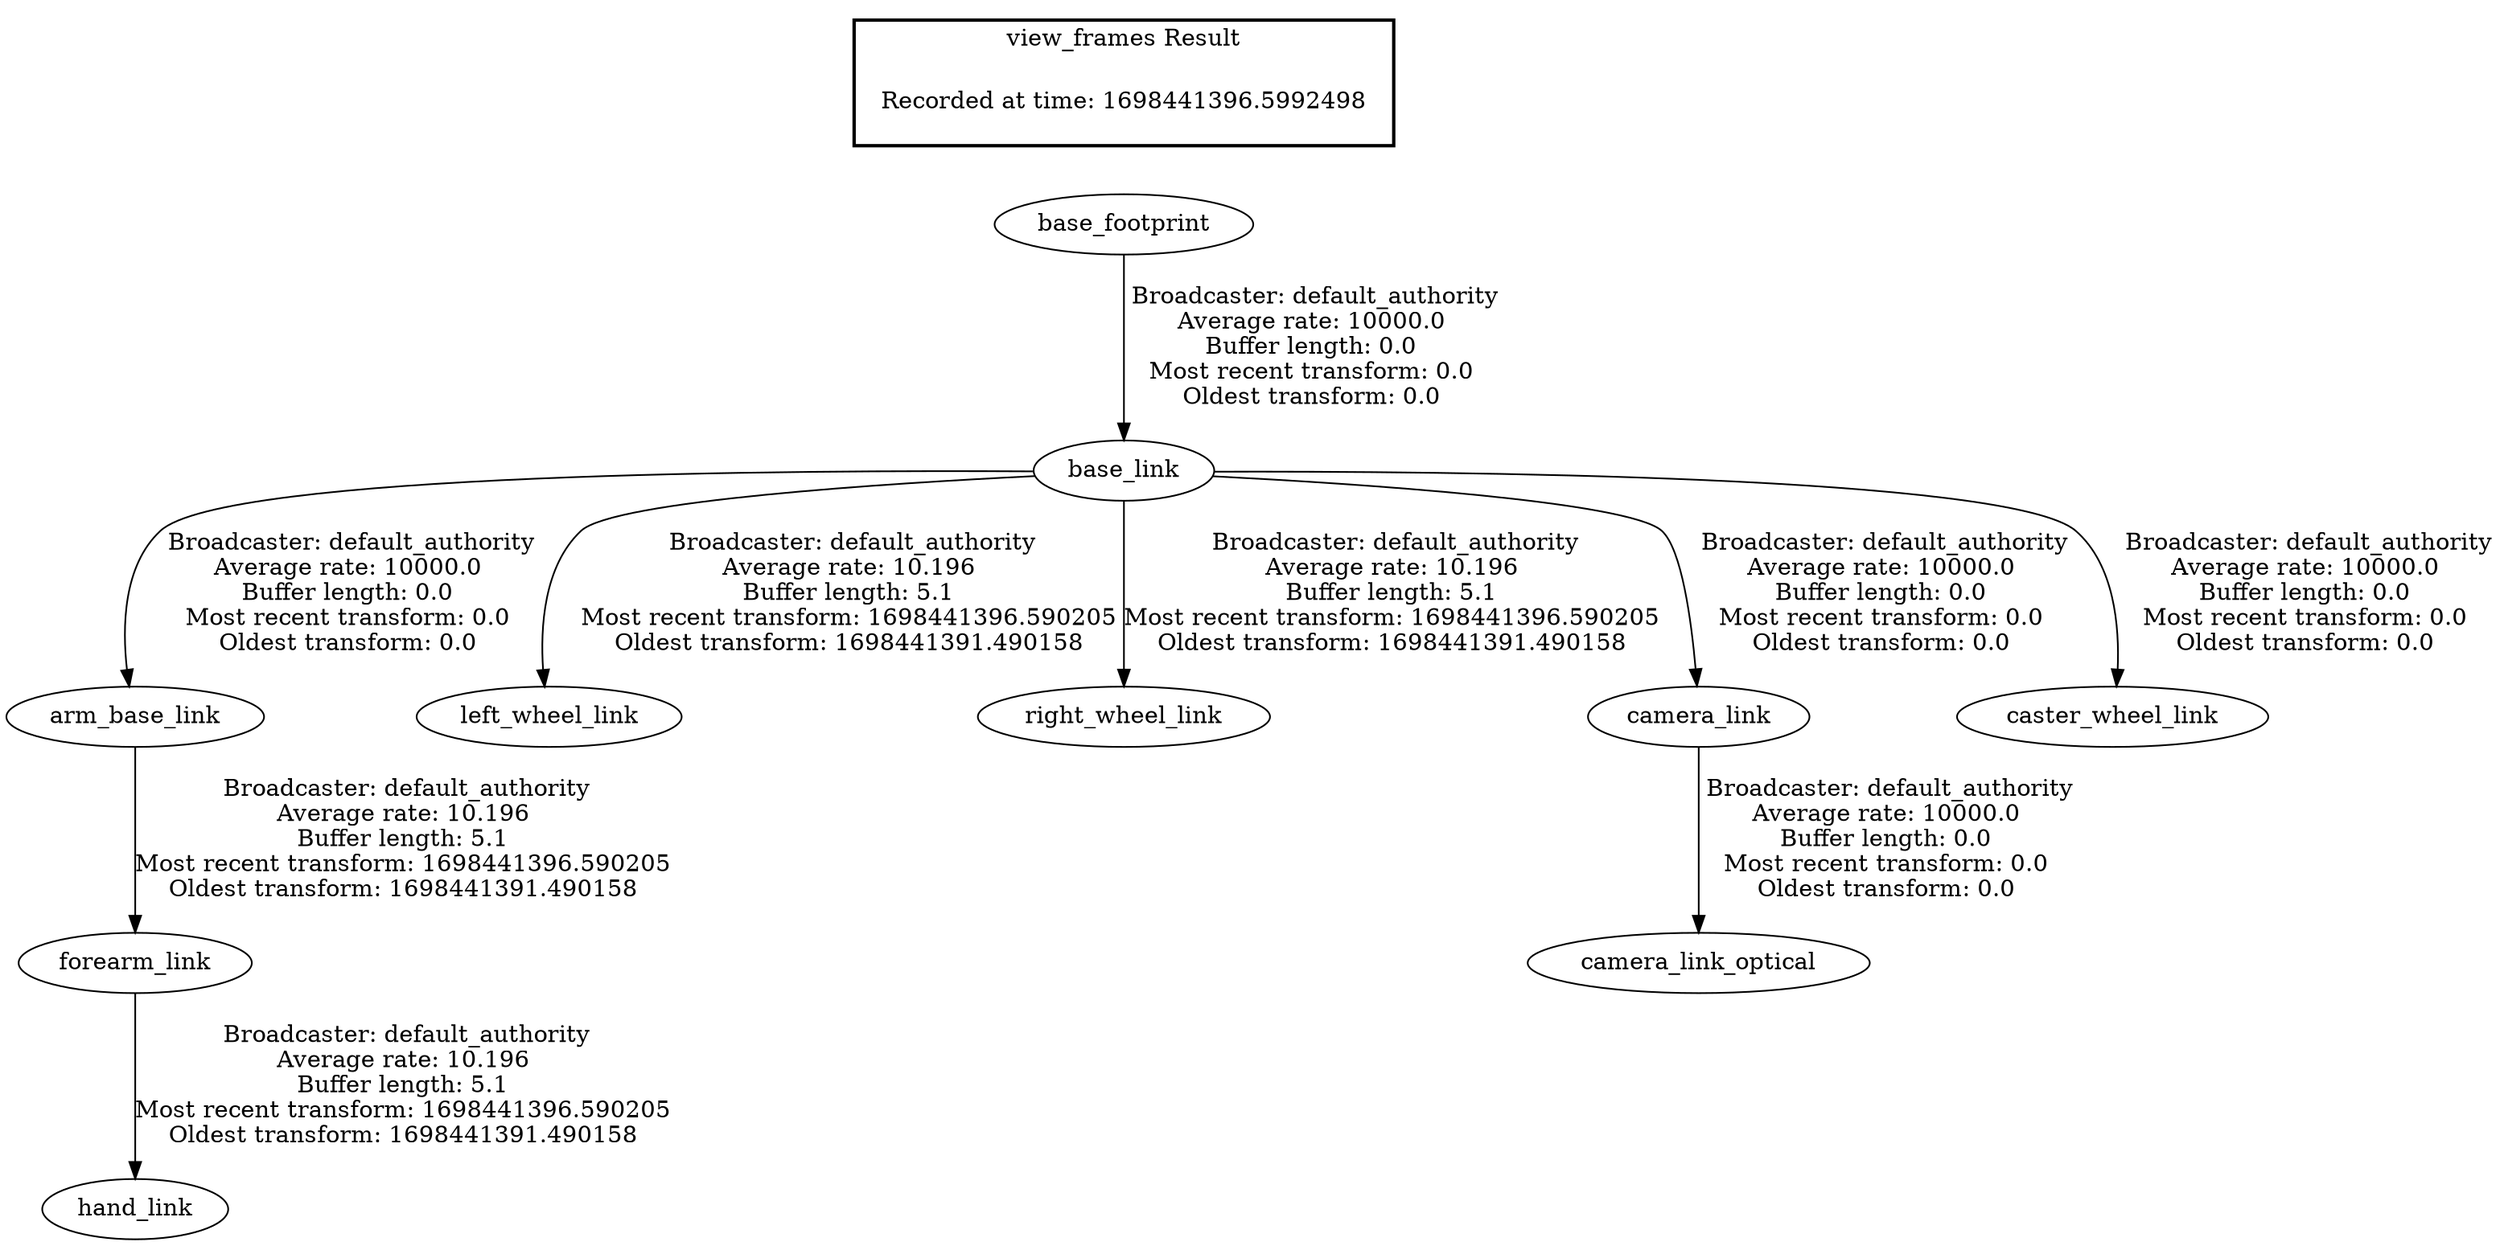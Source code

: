 digraph G {
"arm_base_link" -> "forearm_link"[label=" Broadcaster: default_authority\nAverage rate: 10.196\nBuffer length: 5.1\nMost recent transform: 1698441396.590205\nOldest transform: 1698441391.490158\n"];
"base_link" -> "arm_base_link"[label=" Broadcaster: default_authority\nAverage rate: 10000.0\nBuffer length: 0.0\nMost recent transform: 0.0\nOldest transform: 0.0\n"];
"base_link" -> "left_wheel_link"[label=" Broadcaster: default_authority\nAverage rate: 10.196\nBuffer length: 5.1\nMost recent transform: 1698441396.590205\nOldest transform: 1698441391.490158\n"];
"base_footprint" -> "base_link"[label=" Broadcaster: default_authority\nAverage rate: 10000.0\nBuffer length: 0.0\nMost recent transform: 0.0\nOldest transform: 0.0\n"];
"base_link" -> "right_wheel_link"[label=" Broadcaster: default_authority\nAverage rate: 10.196\nBuffer length: 5.1\nMost recent transform: 1698441396.590205\nOldest transform: 1698441391.490158\n"];
"forearm_link" -> "hand_link"[label=" Broadcaster: default_authority\nAverage rate: 10.196\nBuffer length: 5.1\nMost recent transform: 1698441396.590205\nOldest transform: 1698441391.490158\n"];
"base_link" -> "camera_link"[label=" Broadcaster: default_authority\nAverage rate: 10000.0\nBuffer length: 0.0\nMost recent transform: 0.0\nOldest transform: 0.0\n"];
"base_link" -> "caster_wheel_link"[label=" Broadcaster: default_authority\nAverage rate: 10000.0\nBuffer length: 0.0\nMost recent transform: 0.0\nOldest transform: 0.0\n"];
"camera_link" -> "camera_link_optical"[label=" Broadcaster: default_authority\nAverage rate: 10000.0\nBuffer length: 0.0\nMost recent transform: 0.0\nOldest transform: 0.0\n"];
edge [style=invis];
 subgraph cluster_legend { style=bold; color=black; label ="view_frames Result";
"Recorded at time: 1698441396.5992498"[ shape=plaintext ] ;
}->"base_footprint";
}